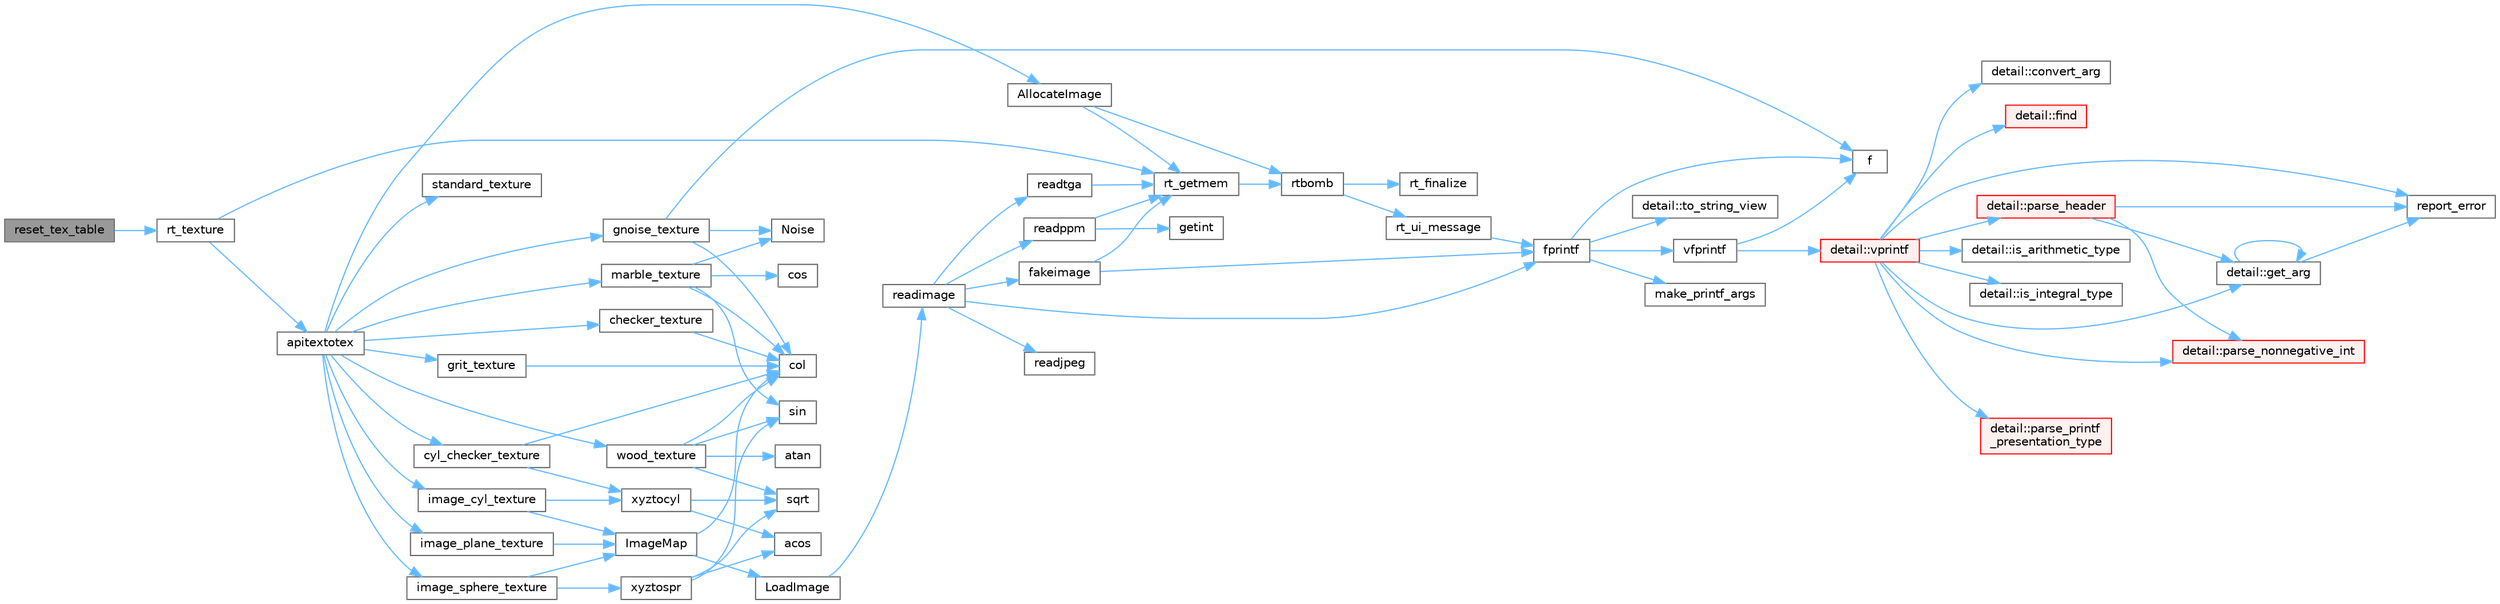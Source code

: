 digraph "reset_tex_table"
{
 // LATEX_PDF_SIZE
  bgcolor="transparent";
  edge [fontname=Helvetica,fontsize=10,labelfontname=Helvetica,labelfontsize=10];
  node [fontname=Helvetica,fontsize=10,shape=box,height=0.2,width=0.4];
  rankdir="LR";
  Node1 [id="Node000001",label="reset_tex_table",height=0.2,width=0.4,color="gray40", fillcolor="grey60", style="filled", fontcolor="black",tooltip=" "];
  Node1 -> Node2 [id="edge79_Node000001_Node000002",color="steelblue1",style="solid",tooltip=" "];
  Node2 [id="Node000002",label="rt_texture",height=0.2,width=0.4,color="grey40", fillcolor="white", style="filled",URL="$api_8cpp.html#a6c4440ce7b2b3e0659577fdbbda3f120",tooltip=" "];
  Node2 -> Node3 [id="edge80_Node000002_Node000003",color="steelblue1",style="solid",tooltip=" "];
  Node3 [id="Node000003",label="apitextotex",height=0.2,width=0.4,color="grey40", fillcolor="white", style="filled",URL="$api_8cpp.html#a498a435f3fff94779e591e58e77f7bb0",tooltip=" "];
  Node3 -> Node4 [id="edge81_Node000003_Node000004",color="steelblue1",style="solid",tooltip=" "];
  Node4 [id="Node000004",label="AllocateImage",height=0.2,width=0.4,color="grey40", fillcolor="white", style="filled",URL="$imap_8cpp.html#a6137217c6fd64e2b8e929c1386404c11",tooltip=" "];
  Node4 -> Node5 [id="edge82_Node000004_Node000005",color="steelblue1",style="solid",tooltip=" "];
  Node5 [id="Node000005",label="rt_getmem",height=0.2,width=0.4,color="grey40", fillcolor="white", style="filled",URL="$util_8cpp.html#a55411670110436341b6dba465125eb8f",tooltip=" "];
  Node5 -> Node6 [id="edge83_Node000005_Node000006",color="steelblue1",style="solid",tooltip=" "];
  Node6 [id="Node000006",label="rtbomb",height=0.2,width=0.4,color="grey40", fillcolor="white", style="filled",URL="$util_8cpp.html#ab11ff87b1a71787f653c8026fe800e3d",tooltip=" "];
  Node6 -> Node7 [id="edge84_Node000006_Node000007",color="steelblue1",style="solid",tooltip=" "];
  Node7 [id="Node000007",label="rt_finalize",height=0.2,width=0.4,color="grey40", fillcolor="white", style="filled",URL="$tachyon__video_8cpp.html#a846c00845423b3f83b3192ae8b179604",tooltip=" "];
  Node6 -> Node8 [id="edge85_Node000006_Node000008",color="steelblue1",style="solid",tooltip=" "];
  Node8 [id="Node000008",label="rt_ui_message",height=0.2,width=0.4,color="grey40", fillcolor="white", style="filled",URL="$ui_8cpp.html#aea0c1431950c57ff36231c7f4ba804f1",tooltip=" "];
  Node8 -> Node9 [id="edge86_Node000008_Node000009",color="steelblue1",style="solid",tooltip=" "];
  Node9 [id="Node000009",label="fprintf",height=0.2,width=0.4,color="grey40", fillcolor="white", style="filled",URL="$printf_8h.html#a9f315126362cae9675de1642105e631e",tooltip=" "];
  Node9 -> Node10 [id="edge87_Node000009_Node000010",color="steelblue1",style="solid",tooltip=" "];
  Node10 [id="Node000010",label="f",height=0.2,width=0.4,color="grey40", fillcolor="white", style="filled",URL="$cxx11__tensor__map_8cpp.html#a7f507fea02198f6cb81c86640c7b1a4e",tooltip=" "];
  Node9 -> Node11 [id="edge88_Node000009_Node000011",color="steelblue1",style="solid",tooltip=" "];
  Node11 [id="Node000011",label="make_printf_args",height=0.2,width=0.4,color="grey40", fillcolor="white", style="filled",URL="$printf_8h.html#a27dcc0efcda04388971dbea3c875f122",tooltip=" "];
  Node9 -> Node12 [id="edge89_Node000009_Node000012",color="steelblue1",style="solid",tooltip=" "];
  Node12 [id="Node000012",label="detail::to_string_view",height=0.2,width=0.4,color="grey40", fillcolor="white", style="filled",URL="$namespacedetail.html#abeae79fa3e1eded2d8fbd56cc9f0960e",tooltip=" "];
  Node9 -> Node13 [id="edge90_Node000009_Node000013",color="steelblue1",style="solid",tooltip=" "];
  Node13 [id="Node000013",label="vfprintf",height=0.2,width=0.4,color="grey40", fillcolor="white", style="filled",URL="$printf_8h.html#abb30aad964fc771fb52cf3ad88649df2",tooltip=" "];
  Node13 -> Node10 [id="edge91_Node000013_Node000010",color="steelblue1",style="solid",tooltip=" "];
  Node13 -> Node14 [id="edge92_Node000013_Node000014",color="steelblue1",style="solid",tooltip=" "];
  Node14 [id="Node000014",label="detail::vprintf",height=0.2,width=0.4,color="red", fillcolor="#FFF0F0", style="filled",URL="$namespacedetail.html#a1c8c2218e4c822aa8f743fb9c573717f",tooltip=" "];
  Node14 -> Node15 [id="edge93_Node000014_Node000015",color="steelblue1",style="solid",tooltip=" "];
  Node15 [id="Node000015",label="detail::convert_arg",height=0.2,width=0.4,color="grey40", fillcolor="white", style="filled",URL="$namespacedetail.html#a03c11572c9a664266d6925f327dec7f3",tooltip=" "];
  Node14 -> Node16 [id="edge94_Node000014_Node000016",color="steelblue1",style="solid",tooltip=" "];
  Node16 [id="Node000016",label="detail::find",height=0.2,width=0.4,color="red", fillcolor="#FFF0F0", style="filled",URL="$namespacedetail.html#a6b71952fab3dc32f3edb2c3e9811d8d9",tooltip=" "];
  Node14 -> Node18 [id="edge95_Node000014_Node000018",color="steelblue1",style="solid",tooltip=" "];
  Node18 [id="Node000018",label="detail::get_arg",height=0.2,width=0.4,color="grey40", fillcolor="white", style="filled",URL="$namespacedetail.html#a342ef250e45bd09b2ef666b6fae1c355",tooltip=" "];
  Node18 -> Node18 [id="edge96_Node000018_Node000018",color="steelblue1",style="solid",tooltip=" "];
  Node18 -> Node19 [id="edge97_Node000018_Node000019",color="steelblue1",style="solid",tooltip=" "];
  Node19 [id="Node000019",label="report_error",height=0.2,width=0.4,color="grey40", fillcolor="white", style="filled",URL="$format-inl_8h.html#a5555893692b00b61b3886349332fd01f",tooltip=" "];
  Node14 -> Node20 [id="edge98_Node000014_Node000020",color="steelblue1",style="solid",tooltip=" "];
  Node20 [id="Node000020",label="detail::is_arithmetic_type",height=0.2,width=0.4,color="grey40", fillcolor="white", style="filled",URL="$namespacedetail.html#a802c50a56a3495fdab6020b375ba1389",tooltip=" "];
  Node14 -> Node21 [id="edge99_Node000014_Node000021",color="steelblue1",style="solid",tooltip=" "];
  Node21 [id="Node000021",label="detail::is_integral_type",height=0.2,width=0.4,color="grey40", fillcolor="white", style="filled",URL="$namespacedetail.html#a2a60f8d1bee41b803f43fc42b707b5d1",tooltip=" "];
  Node14 -> Node22 [id="edge100_Node000014_Node000022",color="steelblue1",style="solid",tooltip=" "];
  Node22 [id="Node000022",label="detail::parse_header",height=0.2,width=0.4,color="red", fillcolor="#FFF0F0", style="filled",URL="$namespacedetail.html#afc9d93e58b8edb8077f8bc8eee7f4035",tooltip=" "];
  Node22 -> Node18 [id="edge101_Node000022_Node000018",color="steelblue1",style="solid",tooltip=" "];
  Node22 -> Node31 [id="edge102_Node000022_Node000031",color="steelblue1",style="solid",tooltip=" "];
  Node31 [id="Node000031",label="detail::parse_nonnegative_int",height=0.2,width=0.4,color="red", fillcolor="#FFF0F0", style="filled",URL="$namespacedetail.html#a338caba782225e115a9902d4d0835f5f",tooltip=" "];
  Node22 -> Node19 [id="edge103_Node000022_Node000019",color="steelblue1",style="solid",tooltip=" "];
  Node14 -> Node31 [id="edge104_Node000014_Node000031",color="steelblue1",style="solid",tooltip=" "];
  Node14 -> Node34 [id="edge105_Node000014_Node000034",color="steelblue1",style="solid",tooltip=" "];
  Node34 [id="Node000034",label="detail::parse_printf\l_presentation_type",height=0.2,width=0.4,color="red", fillcolor="#FFF0F0", style="filled",URL="$namespacedetail.html#aa2cb095169b23e3a66260ad7078f44cc",tooltip=" "];
  Node14 -> Node19 [id="edge106_Node000014_Node000019",color="steelblue1",style="solid",tooltip=" "];
  Node4 -> Node6 [id="edge107_Node000004_Node000006",color="steelblue1",style="solid",tooltip=" "];
  Node3 -> Node41 [id="edge108_Node000003_Node000041",color="steelblue1",style="solid",tooltip=" "];
  Node41 [id="Node000041",label="checker_texture",height=0.2,width=0.4,color="grey40", fillcolor="white", style="filled",URL="$texture_8cpp.html#a926e657803b803fc22d46dfd2721dd5b",tooltip=" "];
  Node41 -> Node42 [id="edge109_Node000041_Node000042",color="steelblue1",style="solid",tooltip=" "];
  Node42 [id="Node000042",label="col",height=0.2,width=0.4,color="grey40", fillcolor="white", style="filled",URL="$_matrix_base__col_8cpp.html#aa168d9544aa6d49fce0cbfc0bec849b0",tooltip=" "];
  Node3 -> Node43 [id="edge110_Node000003_Node000043",color="steelblue1",style="solid",tooltip=" "];
  Node43 [id="Node000043",label="cyl_checker_texture",height=0.2,width=0.4,color="grey40", fillcolor="white", style="filled",URL="$texture_8cpp.html#ad59b944c5f5bcc3927f7ccfad55c9383",tooltip=" "];
  Node43 -> Node42 [id="edge111_Node000043_Node000042",color="steelblue1",style="solid",tooltip=" "];
  Node43 -> Node44 [id="edge112_Node000043_Node000044",color="steelblue1",style="solid",tooltip=" "];
  Node44 [id="Node000044",label="xyztocyl",height=0.2,width=0.4,color="grey40", fillcolor="white", style="filled",URL="$coordsys_8cpp.html#a8d423c923b15bb4152f5b78acdbc8909",tooltip=" "];
  Node44 -> Node45 [id="edge113_Node000044_Node000045",color="steelblue1",style="solid",tooltip=" "];
  Node45 [id="Node000045",label="acos",height=0.2,width=0.4,color="grey40", fillcolor="white", style="filled",URL="$_array_cwise_unary_ops_8h.html#a4ae93c48c742ccd51e0ec59fa85b49bd",tooltip=" "];
  Node44 -> Node46 [id="edge114_Node000044_Node000046",color="steelblue1",style="solid",tooltip=" "];
  Node46 [id="Node000046",label="sqrt",height=0.2,width=0.4,color="grey40", fillcolor="white", style="filled",URL="$_array_cwise_unary_ops_8h.html#a656b9217a2fcb6de59dc8d1eb3079cc7",tooltip=" "];
  Node3 -> Node47 [id="edge115_Node000003_Node000047",color="steelblue1",style="solid",tooltip=" "];
  Node47 [id="Node000047",label="gnoise_texture",height=0.2,width=0.4,color="grey40", fillcolor="white", style="filled",URL="$texture_8cpp.html#a3a1df603709a4c931d8f0f28c334c32a",tooltip=" "];
  Node47 -> Node42 [id="edge116_Node000047_Node000042",color="steelblue1",style="solid",tooltip=" "];
  Node47 -> Node10 [id="edge117_Node000047_Node000010",color="steelblue1",style="solid",tooltip=" "];
  Node47 -> Node48 [id="edge118_Node000047_Node000048",color="steelblue1",style="solid",tooltip=" "];
  Node48 [id="Node000048",label="Noise",height=0.2,width=0.4,color="grey40", fillcolor="white", style="filled",URL="$texture_8cpp.html#a073429e5704f95835fe2100776cd6123",tooltip=" "];
  Node3 -> Node49 [id="edge119_Node000003_Node000049",color="steelblue1",style="solid",tooltip=" "];
  Node49 [id="Node000049",label="grit_texture",height=0.2,width=0.4,color="grey40", fillcolor="white", style="filled",URL="$texture_8cpp.html#a16f421e0c0ee9b0738a087138f1980a7",tooltip=" "];
  Node49 -> Node42 [id="edge120_Node000049_Node000042",color="steelblue1",style="solid",tooltip=" "];
  Node3 -> Node50 [id="edge121_Node000003_Node000050",color="steelblue1",style="solid",tooltip=" "];
  Node50 [id="Node000050",label="image_cyl_texture",height=0.2,width=0.4,color="grey40", fillcolor="white", style="filled",URL="$texture_8cpp.html#a52b48381cb910d5f143894200411ff37",tooltip=" "];
  Node50 -> Node51 [id="edge122_Node000050_Node000051",color="steelblue1",style="solid",tooltip=" "];
  Node51 [id="Node000051",label="ImageMap",height=0.2,width=0.4,color="grey40", fillcolor="white", style="filled",URL="$imap_8cpp.html#a079e2e7ffcd1e5f680773edd3e4fc1e3",tooltip=" "];
  Node51 -> Node42 [id="edge123_Node000051_Node000042",color="steelblue1",style="solid",tooltip=" "];
  Node51 -> Node52 [id="edge124_Node000051_Node000052",color="steelblue1",style="solid",tooltip=" "];
  Node52 [id="Node000052",label="LoadImage",height=0.2,width=0.4,color="grey40", fillcolor="white", style="filled",URL="$imap_8cpp.html#a0369dfcd9b9f896ed90f6a17a2f97c50",tooltip=" "];
  Node52 -> Node53 [id="edge125_Node000052_Node000053",color="steelblue1",style="solid",tooltip=" "];
  Node53 [id="Node000053",label="readimage",height=0.2,width=0.4,color="grey40", fillcolor="white", style="filled",URL="$imageio_8cpp.html#a95f1e3f5dd18034dfef41815dcef4192",tooltip=" "];
  Node53 -> Node54 [id="edge126_Node000053_Node000054",color="steelblue1",style="solid",tooltip=" "];
  Node54 [id="Node000054",label="fakeimage",height=0.2,width=0.4,color="grey40", fillcolor="white", style="filled",URL="$imageio_8cpp.html#abb74c32a69e9a0a5fe6e93c91309b841",tooltip=" "];
  Node54 -> Node9 [id="edge127_Node000054_Node000009",color="steelblue1",style="solid",tooltip=" "];
  Node54 -> Node5 [id="edge128_Node000054_Node000005",color="steelblue1",style="solid",tooltip=" "];
  Node53 -> Node9 [id="edge129_Node000053_Node000009",color="steelblue1",style="solid",tooltip=" "];
  Node53 -> Node55 [id="edge130_Node000053_Node000055",color="steelblue1",style="solid",tooltip=" "];
  Node55 [id="Node000055",label="readjpeg",height=0.2,width=0.4,color="grey40", fillcolor="white", style="filled",URL="$jpeg_8cpp.html#a83dab9885db89ccfb64209cb705e3a0a",tooltip=" "];
  Node53 -> Node56 [id="edge131_Node000053_Node000056",color="steelblue1",style="solid",tooltip=" "];
  Node56 [id="Node000056",label="readppm",height=0.2,width=0.4,color="grey40", fillcolor="white", style="filled",URL="$ppm_8cpp.html#a0398cab2799d820fa94dc2f97ae2aeab",tooltip=" "];
  Node56 -> Node57 [id="edge132_Node000056_Node000057",color="steelblue1",style="solid",tooltip=" "];
  Node57 [id="Node000057",label="getint",height=0.2,width=0.4,color="grey40", fillcolor="white", style="filled",URL="$ppm_8cpp.html#a74b6948999d0c578c114f2dfee9faefe",tooltip=" "];
  Node56 -> Node5 [id="edge133_Node000056_Node000005",color="steelblue1",style="solid",tooltip=" "];
  Node53 -> Node58 [id="edge134_Node000053_Node000058",color="steelblue1",style="solid",tooltip=" "];
  Node58 [id="Node000058",label="readtga",height=0.2,width=0.4,color="grey40", fillcolor="white", style="filled",URL="$tgafile_8cpp.html#af3bbf1b86f3927345d6dbbb04bb9ac64",tooltip=" "];
  Node58 -> Node5 [id="edge135_Node000058_Node000005",color="steelblue1",style="solid",tooltip=" "];
  Node50 -> Node44 [id="edge136_Node000050_Node000044",color="steelblue1",style="solid",tooltip=" "];
  Node3 -> Node59 [id="edge137_Node000003_Node000059",color="steelblue1",style="solid",tooltip=" "];
  Node59 [id="Node000059",label="image_plane_texture",height=0.2,width=0.4,color="grey40", fillcolor="white", style="filled",URL="$texture_8cpp.html#a41be0bb1ac0fb0b858aac298513728c5",tooltip=" "];
  Node59 -> Node51 [id="edge138_Node000059_Node000051",color="steelblue1",style="solid",tooltip=" "];
  Node3 -> Node60 [id="edge139_Node000003_Node000060",color="steelblue1",style="solid",tooltip=" "];
  Node60 [id="Node000060",label="image_sphere_texture",height=0.2,width=0.4,color="grey40", fillcolor="white", style="filled",URL="$texture_8cpp.html#ac7dc3e6c82bb9bd39a3bba235b8c6327",tooltip=" "];
  Node60 -> Node51 [id="edge140_Node000060_Node000051",color="steelblue1",style="solid",tooltip=" "];
  Node60 -> Node61 [id="edge141_Node000060_Node000061",color="steelblue1",style="solid",tooltip=" "];
  Node61 [id="Node000061",label="xyztospr",height=0.2,width=0.4,color="grey40", fillcolor="white", style="filled",URL="$coordsys_8cpp.html#a0638a87de3a5fba02698d7b5922b1260",tooltip=" "];
  Node61 -> Node45 [id="edge142_Node000061_Node000045",color="steelblue1",style="solid",tooltip=" "];
  Node61 -> Node62 [id="edge143_Node000061_Node000062",color="steelblue1",style="solid",tooltip=" "];
  Node62 [id="Node000062",label="sin",height=0.2,width=0.4,color="grey40", fillcolor="white", style="filled",URL="$_array_cwise_unary_ops_8h.html#a9cfb0ea58bd813510a9e2db18a5e49f0",tooltip=" "];
  Node61 -> Node46 [id="edge144_Node000061_Node000046",color="steelblue1",style="solid",tooltip=" "];
  Node3 -> Node63 [id="edge145_Node000003_Node000063",color="steelblue1",style="solid",tooltip=" "];
  Node63 [id="Node000063",label="marble_texture",height=0.2,width=0.4,color="grey40", fillcolor="white", style="filled",URL="$texture_8cpp.html#a7e0f5928595ddb9dbd249c681e061180",tooltip=" "];
  Node63 -> Node42 [id="edge146_Node000063_Node000042",color="steelblue1",style="solid",tooltip=" "];
  Node63 -> Node64 [id="edge147_Node000063_Node000064",color="steelblue1",style="solid",tooltip=" "];
  Node64 [id="Node000064",label="cos",height=0.2,width=0.4,color="grey40", fillcolor="white", style="filled",URL="$_array_cwise_unary_ops_8h.html#a92b03396990b0e9eea0731aa406e31a4",tooltip=" "];
  Node63 -> Node48 [id="edge148_Node000063_Node000048",color="steelblue1",style="solid",tooltip=" "];
  Node63 -> Node62 [id="edge149_Node000063_Node000062",color="steelblue1",style="solid",tooltip=" "];
  Node3 -> Node65 [id="edge150_Node000003_Node000065",color="steelblue1",style="solid",tooltip=" "];
  Node65 [id="Node000065",label="standard_texture",height=0.2,width=0.4,color="grey40", fillcolor="white", style="filled",URL="$texture_8cpp.html#a657e9303e0ae6f79b98458d353f0c3a8",tooltip=" "];
  Node3 -> Node66 [id="edge151_Node000003_Node000066",color="steelblue1",style="solid",tooltip=" "];
  Node66 [id="Node000066",label="wood_texture",height=0.2,width=0.4,color="grey40", fillcolor="white", style="filled",URL="$texture_8cpp.html#a083476ab18f69b1813e05f61d34ac3fa",tooltip=" "];
  Node66 -> Node67 [id="edge152_Node000066_Node000067",color="steelblue1",style="solid",tooltip=" "];
  Node67 [id="Node000067",label="atan",height=0.2,width=0.4,color="grey40", fillcolor="white", style="filled",URL="$_array_cwise_unary_ops_8h.html#aa79a675523a09fa6151004de7a3807d6",tooltip=" "];
  Node66 -> Node42 [id="edge153_Node000066_Node000042",color="steelblue1",style="solid",tooltip=" "];
  Node66 -> Node62 [id="edge154_Node000066_Node000062",color="steelblue1",style="solid",tooltip=" "];
  Node66 -> Node46 [id="edge155_Node000066_Node000046",color="steelblue1",style="solid",tooltip=" "];
  Node2 -> Node5 [id="edge156_Node000002_Node000005",color="steelblue1",style="solid",tooltip=" "];
}
